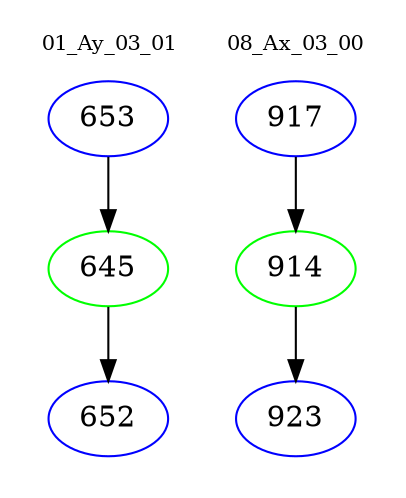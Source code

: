 digraph{
subgraph cluster_0 {
color = white
label = "01_Ay_03_01";
fontsize=10;
T0_653 [label="653", color="blue"]
T0_653 -> T0_645 [color="black"]
T0_645 [label="645", color="green"]
T0_645 -> T0_652 [color="black"]
T0_652 [label="652", color="blue"]
}
subgraph cluster_1 {
color = white
label = "08_Ax_03_00";
fontsize=10;
T1_917 [label="917", color="blue"]
T1_917 -> T1_914 [color="black"]
T1_914 [label="914", color="green"]
T1_914 -> T1_923 [color="black"]
T1_923 [label="923", color="blue"]
}
}

